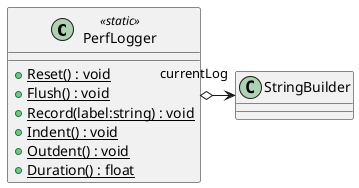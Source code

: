 @startuml
class PerfLogger <<static>> {
    + {static} Reset() : void
    + {static} Flush() : void
    + {static} Record(label:string) : void
    + {static} Indent() : void
    + {static} Outdent() : void
    + {static} Duration() : float
}
PerfLogger o-> "currentLog" StringBuilder
@enduml
